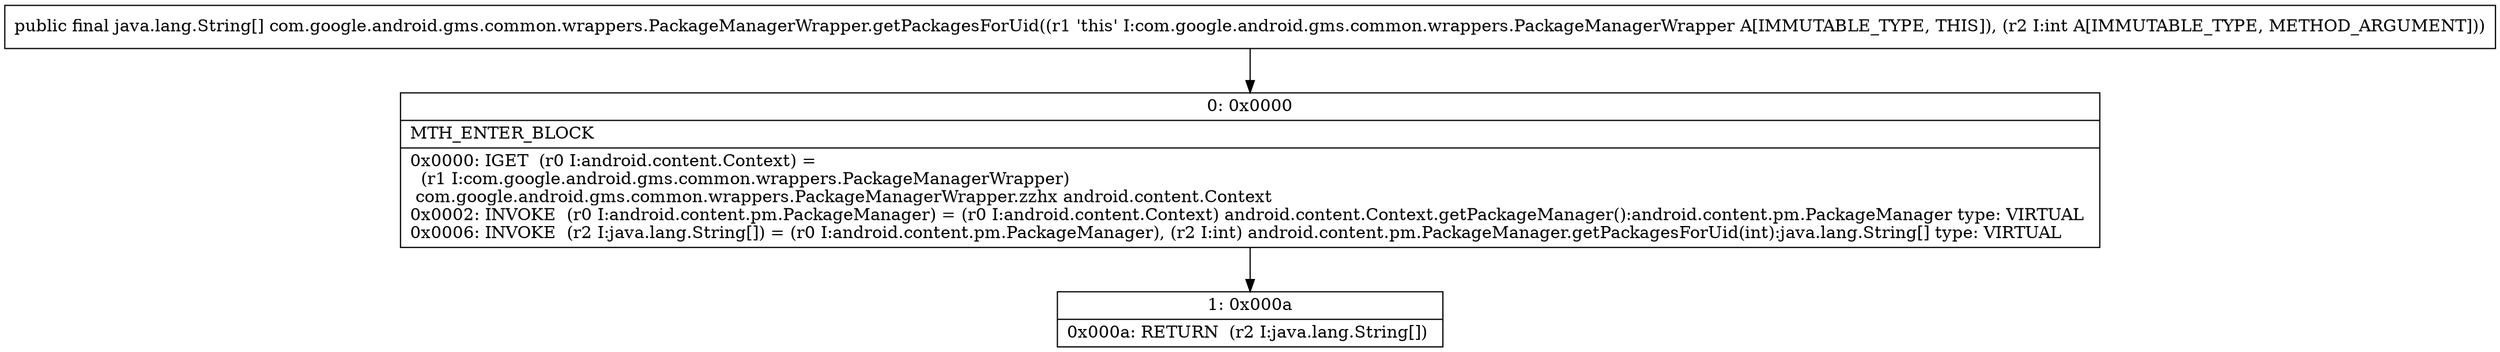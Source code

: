 digraph "CFG forcom.google.android.gms.common.wrappers.PackageManagerWrapper.getPackagesForUid(I)[Ljava\/lang\/String;" {
Node_0 [shape=record,label="{0\:\ 0x0000|MTH_ENTER_BLOCK\l|0x0000: IGET  (r0 I:android.content.Context) = \l  (r1 I:com.google.android.gms.common.wrappers.PackageManagerWrapper)\l com.google.android.gms.common.wrappers.PackageManagerWrapper.zzhx android.content.Context \l0x0002: INVOKE  (r0 I:android.content.pm.PackageManager) = (r0 I:android.content.Context) android.content.Context.getPackageManager():android.content.pm.PackageManager type: VIRTUAL \l0x0006: INVOKE  (r2 I:java.lang.String[]) = (r0 I:android.content.pm.PackageManager), (r2 I:int) android.content.pm.PackageManager.getPackagesForUid(int):java.lang.String[] type: VIRTUAL \l}"];
Node_1 [shape=record,label="{1\:\ 0x000a|0x000a: RETURN  (r2 I:java.lang.String[]) \l}"];
MethodNode[shape=record,label="{public final java.lang.String[] com.google.android.gms.common.wrappers.PackageManagerWrapper.getPackagesForUid((r1 'this' I:com.google.android.gms.common.wrappers.PackageManagerWrapper A[IMMUTABLE_TYPE, THIS]), (r2 I:int A[IMMUTABLE_TYPE, METHOD_ARGUMENT])) }"];
MethodNode -> Node_0;
Node_0 -> Node_1;
}

